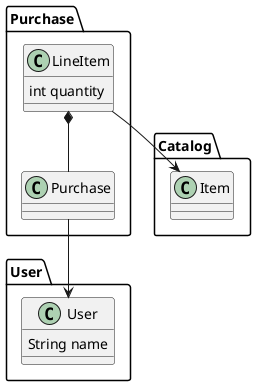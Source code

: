 {
  "sha1": "gk1k7pdfnkusue4daqm43q9irhr6g68",
  "insertion": {
    "when": "2024-06-01T09:03:07.910Z",
    "user": "plantuml@gmail.com"
  }
}
@startuml

package Catalog {
    class Item {
    }
}

package User {
    class User {
        String name
    }
}

package Purchase as Pu {
    class Purchase {
    }

    class LineItem {
        int quantity
    }

    LineItem --> Item
    Purchase --> User.User
    LineItem *-- Purchase
}

@enduml
